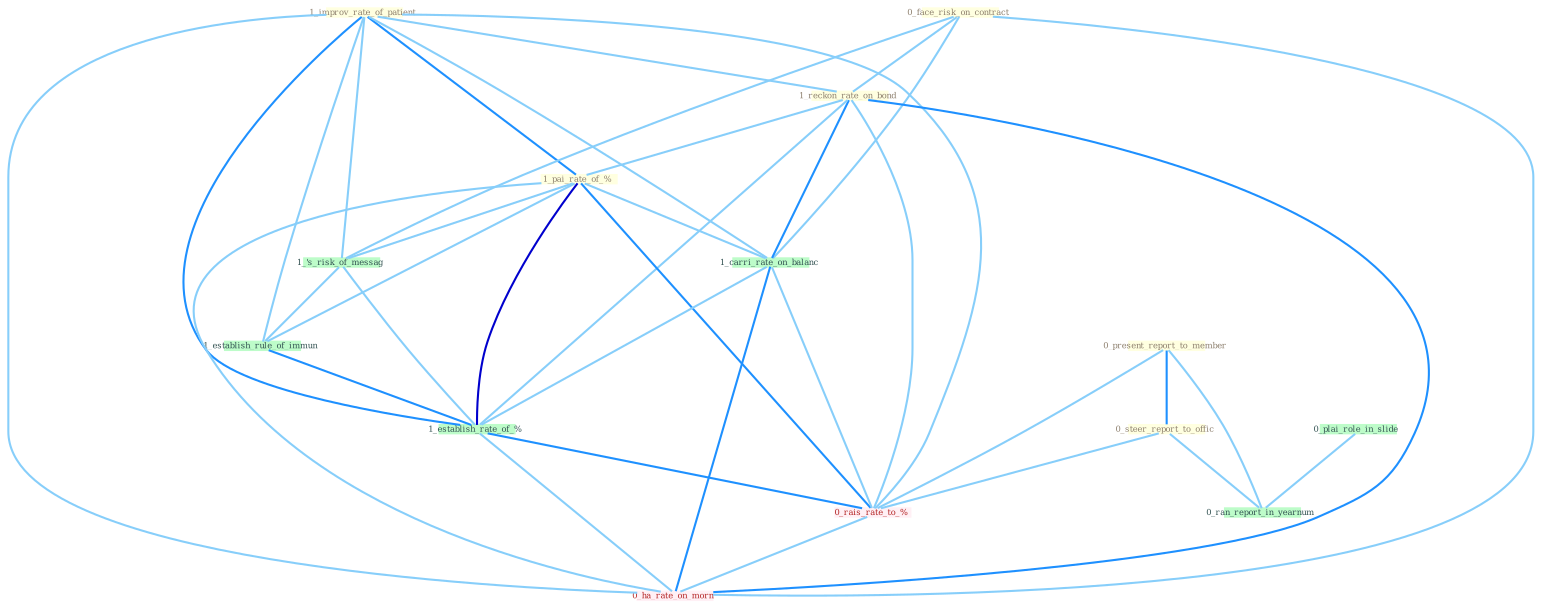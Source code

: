 Graph G{ 
    node
    [shape=polygon,style=filled,width=.5,height=.06,color="#BDFCC9",fixedsize=true,fontsize=4,
    fontcolor="#2f4f4f"];
    {node
    [color="#ffffe0", fontcolor="#8b7d6b"] "0_present_report_to_member " "0_steer_report_to_offic " "1_improv_rate_of_patient " "0_face_risk_on_contract " "1_reckon_rate_on_bond " "1_pai_rate_of_% "}
{node [color="#fff0f5", fontcolor="#b22222"] "0_rais_rate_to_% " "0_ha_rate_on_morn "}
edge [color="#B0E2FF"];

	"0_present_report_to_member " -- "0_steer_report_to_offic " [w="2", color="#1e90ff" , len=0.8];
	"0_present_report_to_member " -- "0_ran_report_in_yearnum " [w="1", color="#87cefa" ];
	"0_present_report_to_member " -- "0_rais_rate_to_% " [w="1", color="#87cefa" ];
	"0_steer_report_to_offic " -- "0_ran_report_in_yearnum " [w="1", color="#87cefa" ];
	"0_steer_report_to_offic " -- "0_rais_rate_to_% " [w="1", color="#87cefa" ];
	"1_improv_rate_of_patient " -- "1_reckon_rate_on_bond " [w="1", color="#87cefa" ];
	"1_improv_rate_of_patient " -- "1_pai_rate_of_% " [w="2", color="#1e90ff" , len=0.8];
	"1_improv_rate_of_patient " -- "1_carri_rate_on_balanc " [w="1", color="#87cefa" ];
	"1_improv_rate_of_patient " -- "1_'s_risk_of_messag " [w="1", color="#87cefa" ];
	"1_improv_rate_of_patient " -- "1_establish_rule_of_immun " [w="1", color="#87cefa" ];
	"1_improv_rate_of_patient " -- "1_establish_rate_of_% " [w="2", color="#1e90ff" , len=0.8];
	"1_improv_rate_of_patient " -- "0_rais_rate_to_% " [w="1", color="#87cefa" ];
	"1_improv_rate_of_patient " -- "0_ha_rate_on_morn " [w="1", color="#87cefa" ];
	"0_face_risk_on_contract " -- "1_reckon_rate_on_bond " [w="1", color="#87cefa" ];
	"0_face_risk_on_contract " -- "1_carri_rate_on_balanc " [w="1", color="#87cefa" ];
	"0_face_risk_on_contract " -- "1_'s_risk_of_messag " [w="1", color="#87cefa" ];
	"0_face_risk_on_contract " -- "0_ha_rate_on_morn " [w="1", color="#87cefa" ];
	"1_reckon_rate_on_bond " -- "1_pai_rate_of_% " [w="1", color="#87cefa" ];
	"1_reckon_rate_on_bond " -- "1_carri_rate_on_balanc " [w="2", color="#1e90ff" , len=0.8];
	"1_reckon_rate_on_bond " -- "1_establish_rate_of_% " [w="1", color="#87cefa" ];
	"1_reckon_rate_on_bond " -- "0_rais_rate_to_% " [w="1", color="#87cefa" ];
	"1_reckon_rate_on_bond " -- "0_ha_rate_on_morn " [w="2", color="#1e90ff" , len=0.8];
	"1_pai_rate_of_% " -- "1_carri_rate_on_balanc " [w="1", color="#87cefa" ];
	"1_pai_rate_of_% " -- "1_'s_risk_of_messag " [w="1", color="#87cefa" ];
	"1_pai_rate_of_% " -- "1_establish_rule_of_immun " [w="1", color="#87cefa" ];
	"1_pai_rate_of_% " -- "1_establish_rate_of_% " [w="3", color="#0000cd" , len=0.6];
	"1_pai_rate_of_% " -- "0_rais_rate_to_% " [w="2", color="#1e90ff" , len=0.8];
	"1_pai_rate_of_% " -- "0_ha_rate_on_morn " [w="1", color="#87cefa" ];
	"0_plai_role_in_slide " -- "0_ran_report_in_yearnum " [w="1", color="#87cefa" ];
	"1_carri_rate_on_balanc " -- "1_establish_rate_of_% " [w="1", color="#87cefa" ];
	"1_carri_rate_on_balanc " -- "0_rais_rate_to_% " [w="1", color="#87cefa" ];
	"1_carri_rate_on_balanc " -- "0_ha_rate_on_morn " [w="2", color="#1e90ff" , len=0.8];
	"1_'s_risk_of_messag " -- "1_establish_rule_of_immun " [w="1", color="#87cefa" ];
	"1_'s_risk_of_messag " -- "1_establish_rate_of_% " [w="1", color="#87cefa" ];
	"1_establish_rule_of_immun " -- "1_establish_rate_of_% " [w="2", color="#1e90ff" , len=0.8];
	"1_establish_rate_of_% " -- "0_rais_rate_to_% " [w="2", color="#1e90ff" , len=0.8];
	"1_establish_rate_of_% " -- "0_ha_rate_on_morn " [w="1", color="#87cefa" ];
	"0_rais_rate_to_% " -- "0_ha_rate_on_morn " [w="1", color="#87cefa" ];
}